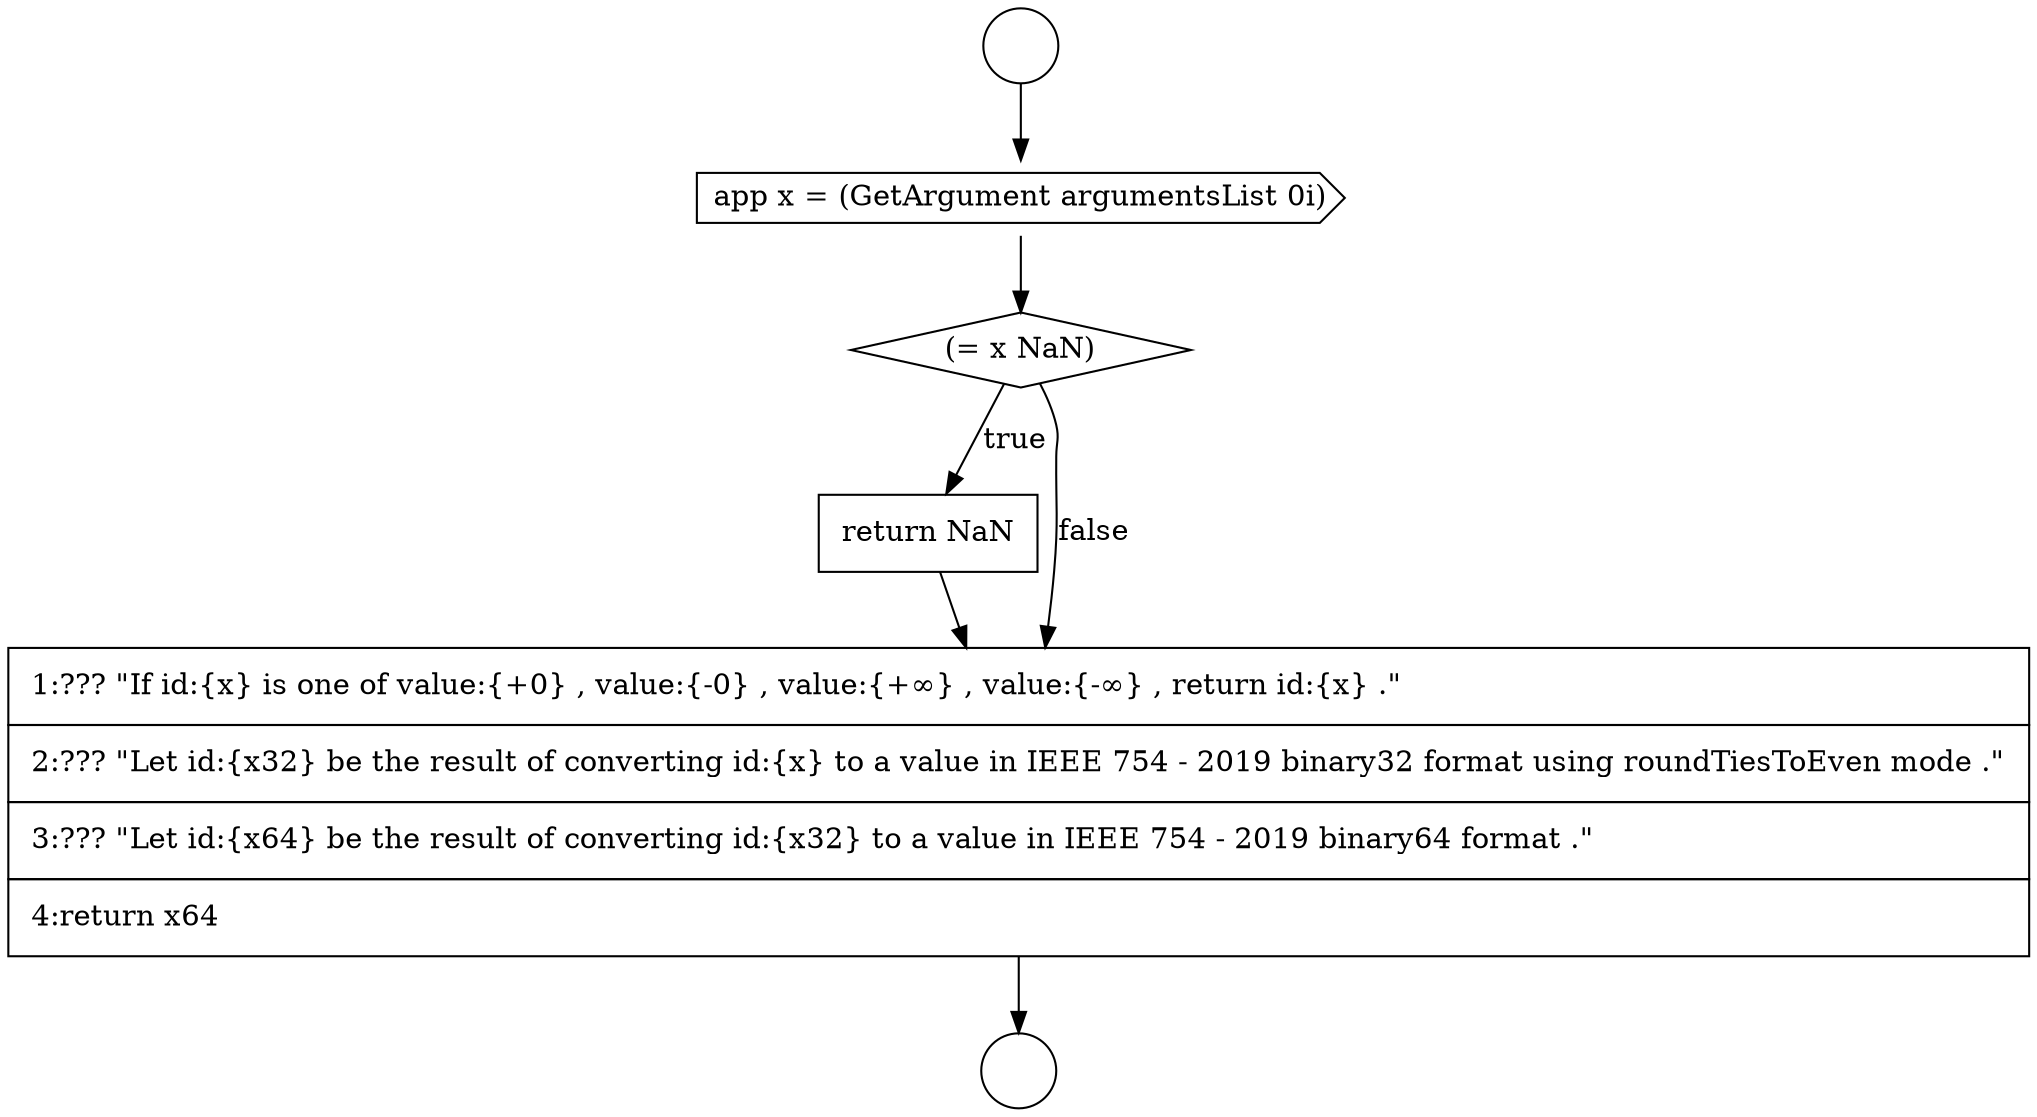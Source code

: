 digraph {
  node12738 [shape=circle label=" " color="black" fillcolor="white" style=filled]
  node12742 [shape=none, margin=0, label=<<font color="black">
    <table border="0" cellborder="1" cellspacing="0" cellpadding="10">
      <tr><td align="left">return NaN</td></tr>
    </table>
  </font>> color="black" fillcolor="white" style=filled]
  node12741 [shape=diamond, label=<<font color="black">(= x NaN)</font>> color="black" fillcolor="white" style=filled]
  node12740 [shape=cds, label=<<font color="black">app x = (GetArgument argumentsList 0i)</font>> color="black" fillcolor="white" style=filled]
  node12743 [shape=none, margin=0, label=<<font color="black">
    <table border="0" cellborder="1" cellspacing="0" cellpadding="10">
      <tr><td align="left">1:??? &quot;If id:{x} is one of value:{+0} , value:{-0} , value:{+&infin;} , value:{-&infin;} , return id:{x} .&quot;</td></tr>
      <tr><td align="left">2:??? &quot;Let id:{x32} be the result of converting id:{x} to a value in IEEE 754 - 2019 binary32 format using roundTiesToEven mode .&quot;</td></tr>
      <tr><td align="left">3:??? &quot;Let id:{x64} be the result of converting id:{x32} to a value in IEEE 754 - 2019 binary64 format .&quot;</td></tr>
      <tr><td align="left">4:return x64</td></tr>
    </table>
  </font>> color="black" fillcolor="white" style=filled]
  node12739 [shape=circle label=" " color="black" fillcolor="white" style=filled]
  node12741 -> node12742 [label=<<font color="black">true</font>> color="black"]
  node12741 -> node12743 [label=<<font color="black">false</font>> color="black"]
  node12742 -> node12743 [ color="black"]
  node12743 -> node12739 [ color="black"]
  node12738 -> node12740 [ color="black"]
  node12740 -> node12741 [ color="black"]
}
